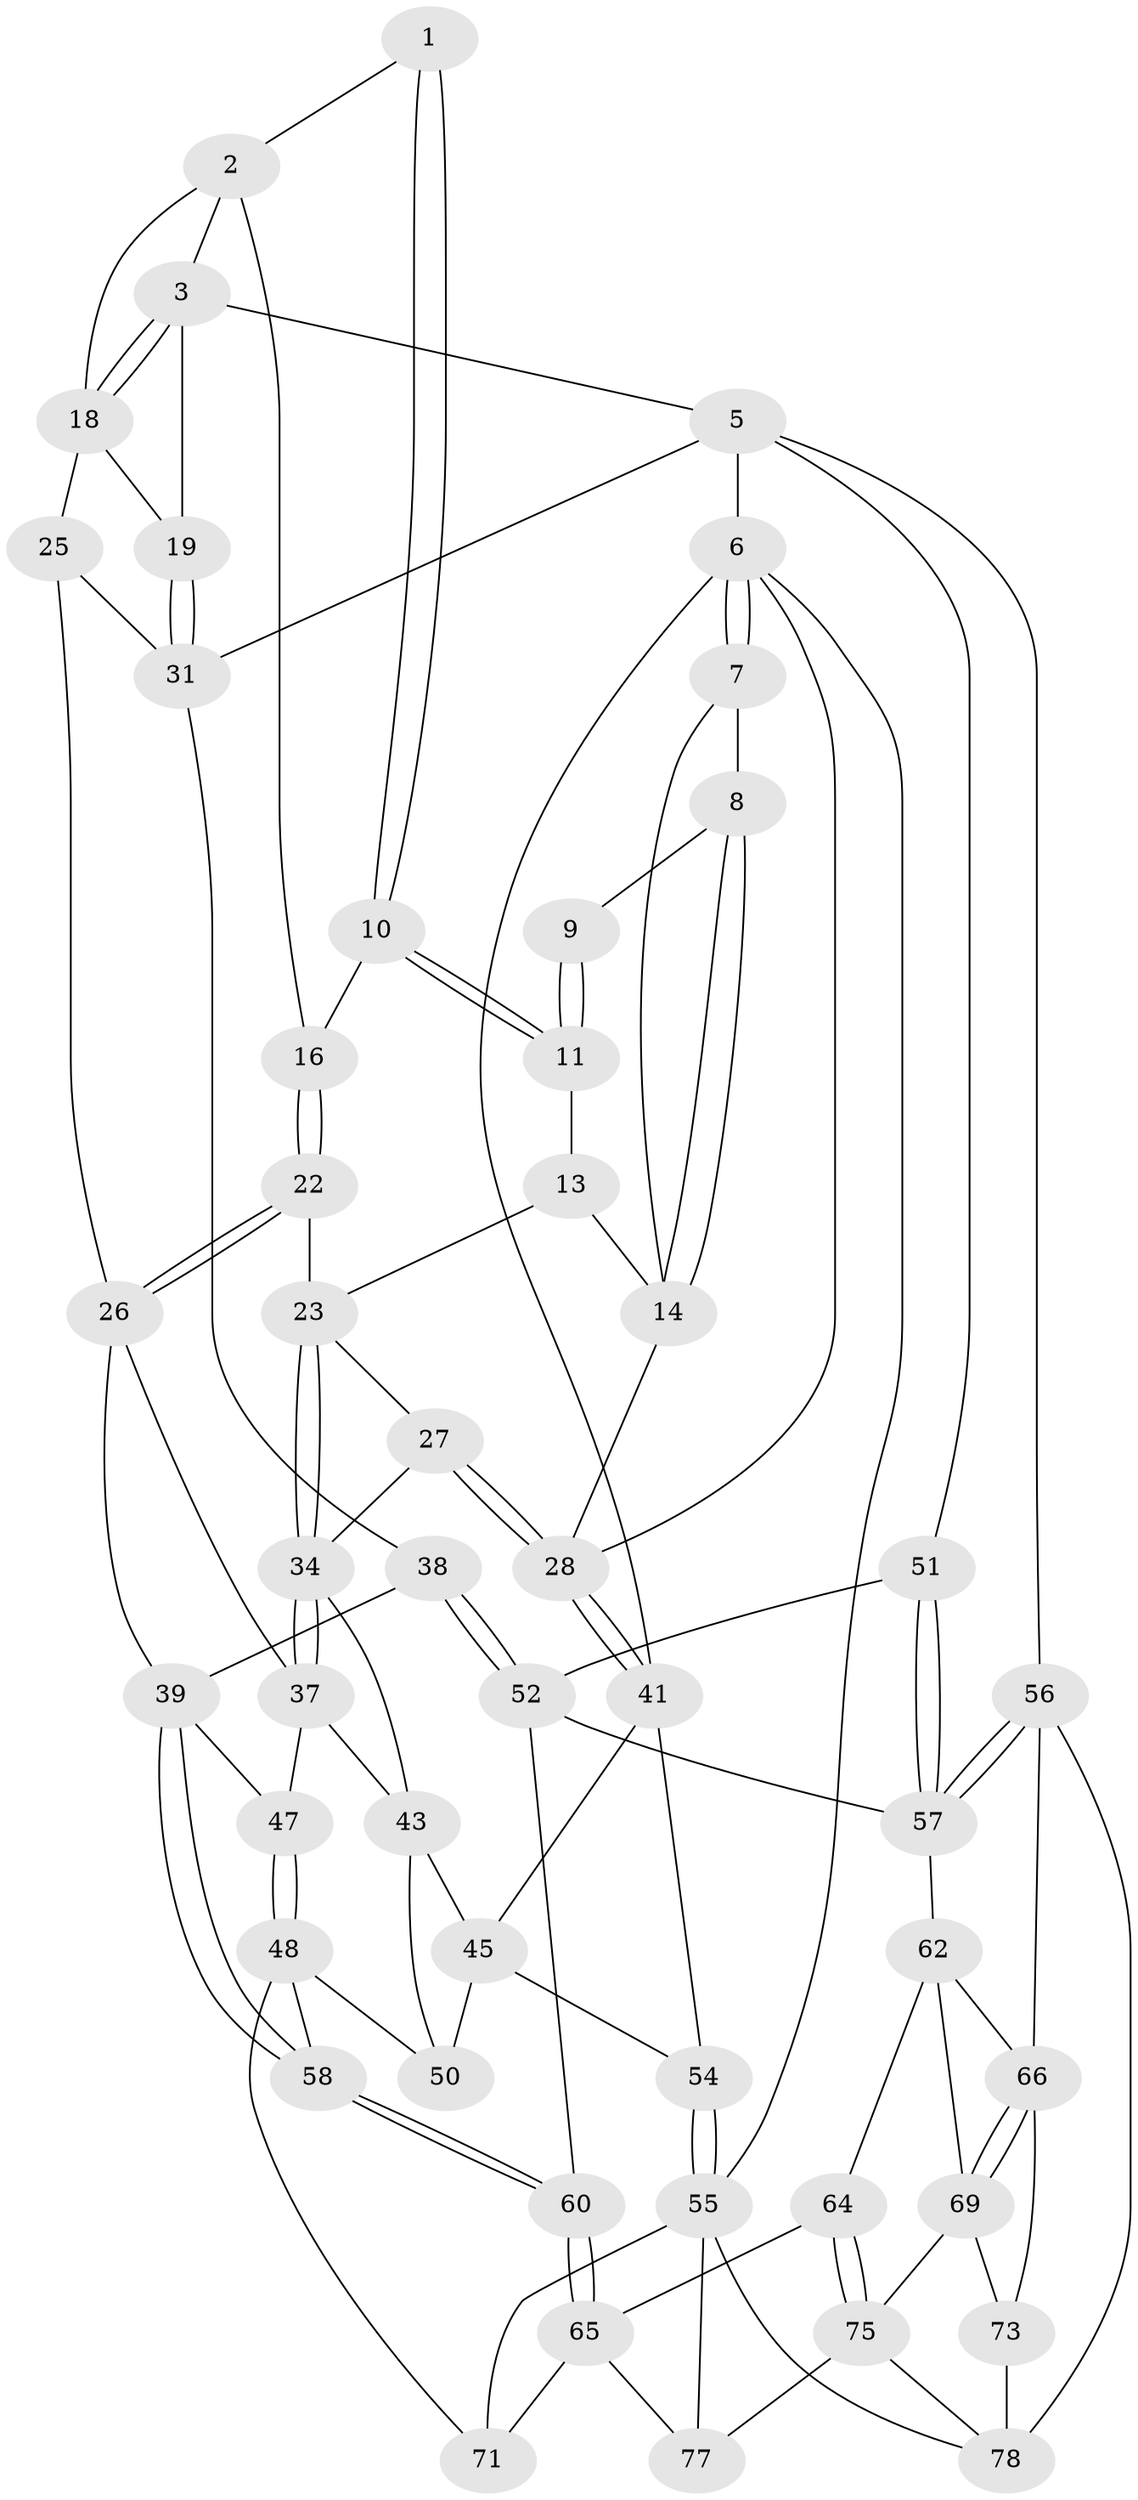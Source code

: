 // original degree distribution, {3: 0.02531645569620253, 4: 0.25316455696202533, 6: 0.21518987341772153, 5: 0.5063291139240507}
// Generated by graph-tools (version 1.1) at 2025/11/02/27/25 16:11:57]
// undirected, 50 vertices, 112 edges
graph export_dot {
graph [start="1"]
  node [color=gray90,style=filled];
  1 [pos="+0.22913283608895613+0"];
  2 [pos="+0.5717131579460196+0",super="+15"];
  3 [pos="+0.6308914518397285+0",super="+4"];
  5 [pos="+1+0",super="+32"];
  6 [pos="+0+0",super="+30"];
  7 [pos="+0+0"];
  8 [pos="+0.11749272040567434+0"];
  9 [pos="+0.21124304427832447+0"];
  10 [pos="+0.3348013265086447+0.020443262354408888",super="+17"];
  11 [pos="+0.2442217843111962+0.11327355378497508",super="+12"];
  13 [pos="+0.23318398054625417+0.14010912302388506"];
  14 [pos="+0.16336229793382032+0.14066407210695073",super="+21"];
  16 [pos="+0.43923499596554855+0.11048346241299911"];
  18 [pos="+0.6640447638462876+0.173476239359724",super="+20"];
  19 [pos="+0.8073359519082407+0.14385945929575908"];
  22 [pos="+0.43207351954602535+0.21624845647138072"];
  23 [pos="+0.413475968110404+0.23067589228521712",super="+24"];
  25 [pos="+0.6149874698672037+0.26312979040048035"];
  26 [pos="+0.5907571135568399+0.26801669291643604",super="+36"];
  27 [pos="+0.28415615474143197+0.2512639340028315"];
  28 [pos="+0.06885261348888402+0.3680799573819173",super="+29"];
  31 [pos="+0.9469679041440671+0.25420732455173906",super="+33"];
  34 [pos="+0.40857661204005463+0.29080252714658106",super="+35"];
  37 [pos="+0.44467633887517916+0.41373072898628194",super="+46"];
  38 [pos="+0.7324695020712152+0.5014118017449872"];
  39 [pos="+0.5983063476330275+0.5349746480210337",super="+40"];
  41 [pos="+0.0662882919626904+0.3726907471414404",super="+42"];
  43 [pos="+0.2833413616404689+0.4347431545314989",super="+44"];
  45 [pos="+0.14068175877024786+0.44357931505471715",super="+53"];
  47 [pos="+0.3766439099304922+0.5885783941390613"];
  48 [pos="+0.3881647695498909+0.6796194527003881",super="+49"];
  50 [pos="+0.34798141617410516+0.6985800500065358"];
  51 [pos="+1+0.37403862562693335"];
  52 [pos="+0.7605300867718406+0.5331143151341116",super="+59"];
  54 [pos="+0+1"];
  55 [pos="+0+1",super="+72"];
  56 [pos="+1+0.7572327261572035",super="+68"];
  57 [pos="+1+0.6081524428890714",super="+61"];
  58 [pos="+0.5163676952831582+0.6529418825460452"];
  60 [pos="+0.6218919981501497+0.7638215404245083"];
  62 [pos="+0.8243629457253158+0.7422064484997467",super="+63"];
  64 [pos="+0.6463470860434535+0.797024722243417"];
  65 [pos="+0.6261860585120711+0.7754160710189589",super="+70"];
  66 [pos="+0.8340200823954395+0.7532965306231081",super="+67"];
  69 [pos="+0.8035800339309876+0.8791032692867494",super="+74"];
  71 [pos="+0.4138492176341841+0.8375231989564009"];
  73 [pos="+0.8598929096132825+0.9171759288117245"];
  75 [pos="+0.6799457939047059+1",super="+76"];
  77 [pos="+0.5338001036551331+1"];
  78 [pos="+0.9345598194662659+0.9267383359536786",super="+79"];
  1 -- 2;
  1 -- 10;
  1 -- 10;
  2 -- 3;
  2 -- 16;
  2 -- 18;
  3 -- 18;
  3 -- 18;
  3 -- 19;
  3 -- 5;
  5 -- 6;
  5 -- 56;
  5 -- 51;
  5 -- 31;
  6 -- 7;
  6 -- 7;
  6 -- 55;
  6 -- 28;
  6 -- 41;
  7 -- 8;
  7 -- 14;
  8 -- 9;
  8 -- 14;
  8 -- 14;
  9 -- 11;
  9 -- 11;
  10 -- 11 [weight=2];
  10 -- 11;
  10 -- 16;
  11 -- 13;
  13 -- 14;
  13 -- 23;
  14 -- 28;
  16 -- 22;
  16 -- 22;
  18 -- 25;
  18 -- 19;
  19 -- 31;
  19 -- 31;
  22 -- 23;
  22 -- 26;
  22 -- 26;
  23 -- 34;
  23 -- 34;
  23 -- 27;
  25 -- 26;
  25 -- 31;
  26 -- 37;
  26 -- 39;
  27 -- 28;
  27 -- 28;
  27 -- 34;
  28 -- 41;
  28 -- 41;
  31 -- 38;
  34 -- 37;
  34 -- 37;
  34 -- 43;
  37 -- 43;
  37 -- 47;
  38 -- 39;
  38 -- 52;
  38 -- 52;
  39 -- 58;
  39 -- 58;
  39 -- 47;
  41 -- 45;
  41 -- 54;
  43 -- 50;
  43 -- 45;
  45 -- 50;
  45 -- 54;
  47 -- 48;
  47 -- 48;
  48 -- 58;
  48 -- 50;
  48 -- 71;
  51 -- 52;
  51 -- 57;
  51 -- 57;
  52 -- 60;
  52 -- 57;
  54 -- 55;
  54 -- 55;
  55 -- 78;
  55 -- 77;
  55 -- 71;
  56 -- 57;
  56 -- 57;
  56 -- 78 [weight=2];
  56 -- 66;
  57 -- 62;
  58 -- 60;
  58 -- 60;
  60 -- 65;
  60 -- 65;
  62 -- 66;
  62 -- 64;
  62 -- 69;
  64 -- 65;
  64 -- 75;
  64 -- 75;
  65 -- 77;
  65 -- 71;
  66 -- 69;
  66 -- 69;
  66 -- 73;
  69 -- 73;
  69 -- 75;
  73 -- 78;
  75 -- 77;
  75 -- 78;
}
